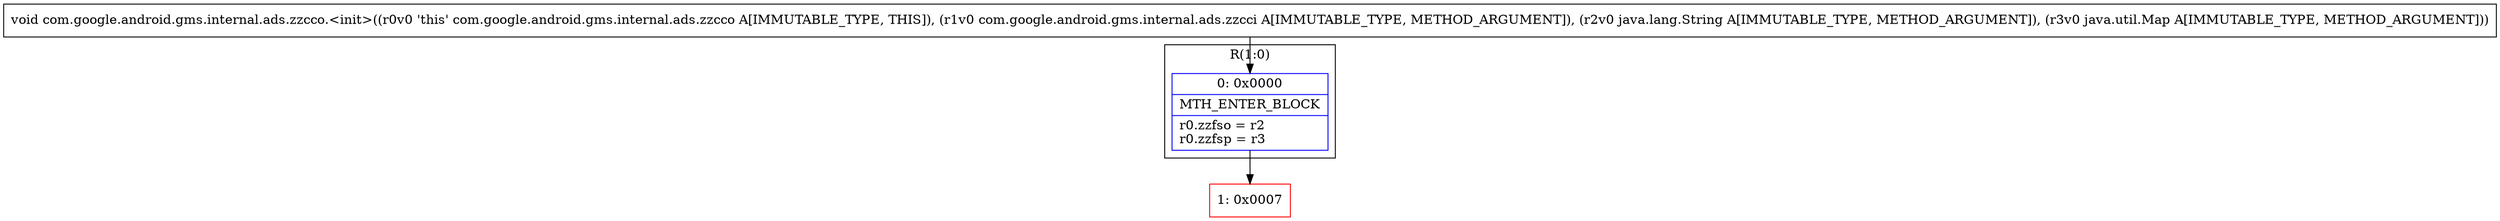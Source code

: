 digraph "CFG forcom.google.android.gms.internal.ads.zzcco.\<init\>(Lcom\/google\/android\/gms\/internal\/ads\/zzcci;Ljava\/lang\/String;Ljava\/util\/Map;)V" {
subgraph cluster_Region_607776439 {
label = "R(1:0)";
node [shape=record,color=blue];
Node_0 [shape=record,label="{0\:\ 0x0000|MTH_ENTER_BLOCK\l|r0.zzfso = r2\lr0.zzfsp = r3\l}"];
}
Node_1 [shape=record,color=red,label="{1\:\ 0x0007}"];
MethodNode[shape=record,label="{void com.google.android.gms.internal.ads.zzcco.\<init\>((r0v0 'this' com.google.android.gms.internal.ads.zzcco A[IMMUTABLE_TYPE, THIS]), (r1v0 com.google.android.gms.internal.ads.zzcci A[IMMUTABLE_TYPE, METHOD_ARGUMENT]), (r2v0 java.lang.String A[IMMUTABLE_TYPE, METHOD_ARGUMENT]), (r3v0 java.util.Map A[IMMUTABLE_TYPE, METHOD_ARGUMENT])) }"];
MethodNode -> Node_0;
Node_0 -> Node_1;
}


